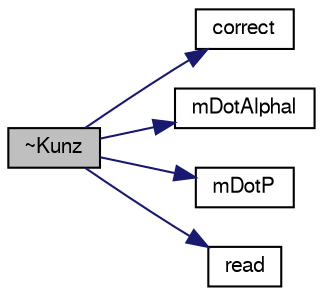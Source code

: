 digraph "~Kunz"
{
  bgcolor="transparent";
  edge [fontname="FreeSans",fontsize="10",labelfontname="FreeSans",labelfontsize="10"];
  node [fontname="FreeSans",fontsize="10",shape=record];
  rankdir="LR";
  Node2 [label="~Kunz",height=0.2,width=0.4,color="black", fillcolor="grey75", style="filled", fontcolor="black"];
  Node2 -> Node3 [color="midnightblue",fontsize="10",style="solid",fontname="FreeSans"];
  Node3 [label="correct",height=0.2,width=0.4,color="black",URL="$a31986.html#aa40b482ba81fd8de31bdba348c184074",tooltip="Correct the Kunz phaseChange model. "];
  Node2 -> Node4 [color="midnightblue",fontsize="10",style="solid",fontname="FreeSans"];
  Node4 [label="mDotAlphal",height=0.2,width=0.4,color="black",URL="$a31986.html#aae7389efbce37fb5203f67189de4fb13",tooltip="Return the mass condensation and vaporisation rates as a. "];
  Node2 -> Node5 [color="midnightblue",fontsize="10",style="solid",fontname="FreeSans"];
  Node5 [label="mDotP",height=0.2,width=0.4,color="black",URL="$a31986.html#a40acd975abfe407f2a5b6538507cee73",tooltip="Return the mass condensation and vaporisation rates as coefficients. "];
  Node2 -> Node6 [color="midnightblue",fontsize="10",style="solid",fontname="FreeSans"];
  Node6 [label="read",height=0.2,width=0.4,color="black",URL="$a31986.html#abcf7aafd601a940195284bc91610bb08",tooltip="Read the transportProperties dictionary and update. "];
}
